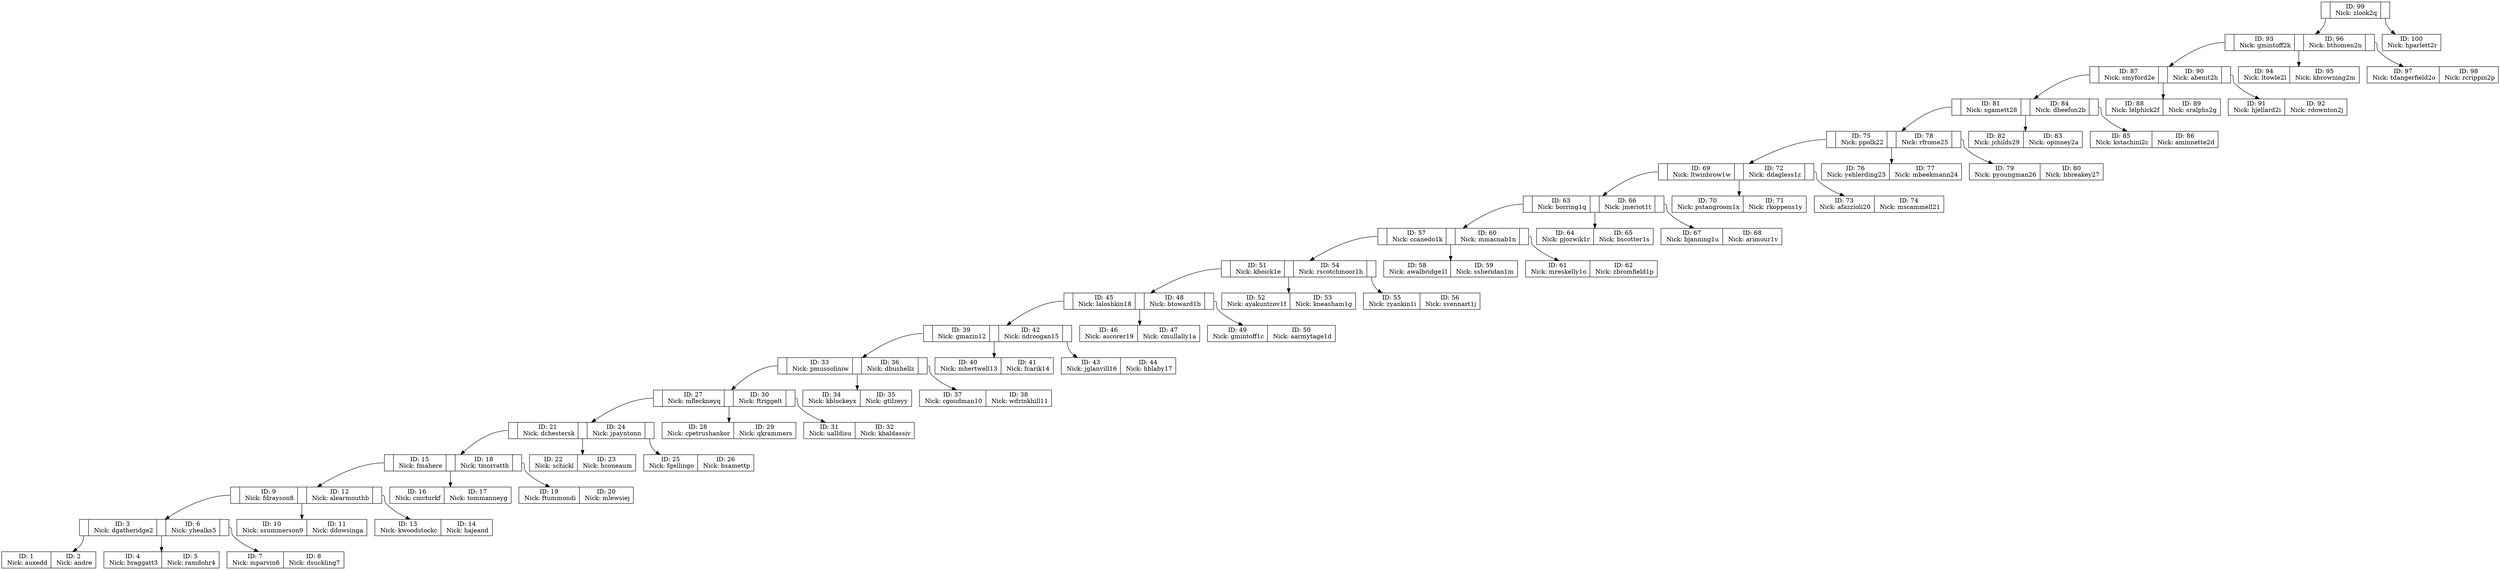 digraph G {
node[shape=record]
		//Agregar Nodos Rama
R0x121a0af20[label="<C1>|ID: 99\n Nick: zlook2q|<C2>"];
R0x121a0aea0[label="<C1>|ID: 93\n Nick: gmintoff2k|<C2>|ID: 96\n Nick: bthomen2n|<C3>"];
R0x121a0a760[label="<C1>|ID: 87\n Nick: smyford2e|<C2>|ID: 90\n Nick: abenit2h|<C3>"];
R0x121a099a0[label="<C1>|ID: 81\n Nick: sgamett28|<C2>|ID: 84\n Nick: dbeefon2b|<C3>"];
R0x121a09260[label="<C1>|ID: 75\n Nick: ppolk22|<C2>|ID: 78\n Nick: rfrome25|<C3>"];
R0x121a07fc0[label="<C1>|ID: 69\n Nick: ltwinbrow1w|<C2>|ID: 72\n Nick: ddagless1z|<C3>"];
R0x121a079c0[label="<C1>|ID: 63\n Nick: borring1q|<C2>|ID: 66\n Nick: jmeriot1t|<C3>"];
R0x121a06c10[label="<C1>|ID: 57\n Nick: ccanedo1k|<C2>|ID: 60\n Nick: mmacnab1n|<C3>"];
R0x121a063c0[label="<C1>|ID: 51\n Nick: kboick1e|<C2>|ID: 54\n Nick: rscotchmoor1h|<C3>"];
R0x121a059f0[label="<C1>|ID: 45\n Nick: laloshkin18|<C2>|ID: 48\n Nick: btoward1b|<C3>"];
R0x121a04e00[label="<C1>|ID: 39\n Nick: gmazin12|<C2>|ID: 42\n Nick: ndroogan15|<C3>"];
R0x121a044a0[label="<C1>|ID: 33\n Nick: pmussoliniw|<C2>|ID: 36\n Nick: dbushellz|<C3>"];
R0x121945650[label="<C1>|ID: 27\n Nick: mfleckneyq|<C2>|ID: 30\n Nick: ftriggelt|<C3>"];
R0x121945070[label="<C1>|ID: 21\n Nick: dchestersk|<C2>|ID: 24\n Nick: jpayntonn|<C3>"];
R0x121943e40[label="<C1>|ID: 15\n Nick: fmahere|<C2>|ID: 18\n Nick: tmorratth|<C3>"];
R0x1219436a0[label="<C1>|ID: 9\n Nick: fdrayson8|<C2>|ID: 12\n Nick: alearmouthb|<C3>"];
R0x121942380[label="<C1>|ID: 3\n Nick: dgatheridge2|<C2>|ID: 6\n Nick: yhealks5|<C3>"];
R0x121942230[label="ID: 1\n Nick: auxedd|ID: 2\n Nick: andre"];
R0x121942bb0[label="ID: 4\n Nick: braggatt3|ID: 5\n Nick: ramdohr4"];
R0x121943060[label="ID: 7\n Nick: mparvin6|ID: 8\n Nick: dsuckling7"];
R0x121942440[label="ID: 10\n Nick: ssummerson9|ID: 11\n Nick: ddowsinga"];
R0x1219435e0[label="ID: 13\n Nick: kwoodstockc|ID: 14\n Nick: hajeand"];
R0x121943b30[label="ID: 16\n Nick: cmcturkf|ID: 17\n Nick: tommanneyg"];
R0x121943d80[label="ID: 19\n Nick: ftummondi|ID: 20\n Nick: mlewsiej"];
R0x1219443f0[label="ID: 22\n Nick: schickl|ID: 23\n Nick: hconeaum"];
R0x121944fb0[label="ID: 25\n Nick: fgellingo|ID: 26\n Nick: bsamettp"];
R0x121944a00[label="ID: 28\n Nick: cpetrushankor|ID: 29\n Nick: qkrammers"];
R0x121945590[label="ID: 31\n Nick: ualldisu|ID: 32\n Nick: kbaldassiv"];
R0x121945af0[label="ID: 34\n Nick: kblockeyx|ID: 35\n Nick: gtilzeyy"];
R0x121a04110[label="ID: 37\n Nick: cgoudman10|ID: 38\n Nick: wdrinkhill11"];
R0x121a049c0[label="ID: 40\n Nick: mhertwell13|ID: 41\n Nick: fcarik14"];
R0x121a04d40[label="ID: 43\n Nick: jglanvill16|ID: 44\n Nick: hblaby17"];
R0x121a05050[label="ID: 46\n Nick: ascorer19|ID: 47\n Nick: cmullally1a"];
R0x121a057c0[label="ID: 49\n Nick: gmintoff1c|ID: 50\n Nick: aarmytage1d"];
R0x121a05f00[label="ID: 52\n Nick: ayakuntzov1f|ID: 53\n Nick: kneasham1g"];
R0x121a06300[label="ID: 55\n Nick: zyankin1i|ID: 56\n Nick: svennart1j"];
R0x121a06610[label="ID: 58\n Nick: awalbridge1l|ID: 59\n Nick: ssheridan1m"];
R0x121a06b50[label="ID: 61\n Nick: mreskelly1o|ID: 62\n Nick: zbromfield1p"];
R0x121a07310[label="ID: 64\n Nick: pjozwik1r|ID: 65\n Nick: bscotter1s"];
R0x121a07900[label="ID: 67\n Nick: bjanning1u|ID: 68\n Nick: arimour1v"];
R0x121a07db0[label="ID: 70\n Nick: pstangroom1x|ID: 71\n Nick: rkoppens1y"];
R0x121a07f00[label="ID: 73\n Nick: afazzioli20|ID: 74\n Nick: mscammell21"];
R0x121a08de0[label="ID: 76\n Nick: yehlerding23|ID: 77\n Nick: mbeekmann24"];
R0x121a091a0[label="ID: 79\n Nick: pyoungman26|ID: 80\n Nick: bbreakey27"];
R0x121a093f0[label="ID: 82\n Nick: jchilds29|ID: 83\n Nick: opinney2a"];
R0x121a098e0[label="ID: 85\n Nick: kstachini2c|ID: 86\n Nick: aminnette2d"];
R0x121a0a2e0[label="ID: 88\n Nick: lelphick2f|ID: 89\n Nick: sralphs2g"];
R0x121a0a6a0[label="ID: 91\n Nick: hjellard2i|ID: 92\n Nick: rdownton2j"];
R0x121a0a8f0[label="ID: 94\n Nick: ltowle2l|ID: 95\n Nick: kbrowning2m"];
R0x121a0ade0[label="ID: 97\n Nick: tdangerfield2o|ID: 98\n Nick: rcrippin2p"];
R0x121a0ac70[label="ID: 100\n Nick: hparlett2r"];
		//Agregar conexiones
R0x121a0af20:C1->R0x121a0aea0;
R0x121a0aea0:C1->R0x121a0a760;
R0x121a0a760:C1->R0x121a099a0;
R0x121a099a0:C1->R0x121a09260;
R0x121a09260:C1->R0x121a07fc0;
R0x121a07fc0:C1->R0x121a079c0;
R0x121a079c0:C1->R0x121a06c10;
R0x121a06c10:C1->R0x121a063c0;
R0x121a063c0:C1->R0x121a059f0;
R0x121a059f0:C1->R0x121a04e00;
R0x121a04e00:C1->R0x121a044a0;
R0x121a044a0:C1->R0x121945650;
R0x121945650:C1->R0x121945070;
R0x121945070:C1->R0x121943e40;
R0x121943e40:C1->R0x1219436a0;
R0x1219436a0:C1->R0x121942380;
R0x121942380:C1->R0x121942230;
R0x121942380:C2->R0x121942bb0;
R0x121942380:C3->R0x121943060;
R0x1219436a0:C2->R0x121942440;
R0x1219436a0:C3->R0x1219435e0;
R0x121943e40:C2->R0x121943b30;
R0x121943e40:C3->R0x121943d80;
R0x121945070:C2->R0x1219443f0;
R0x121945070:C3->R0x121944fb0;
R0x121945650:C2->R0x121944a00;
R0x121945650:C3->R0x121945590;
R0x121a044a0:C2->R0x121945af0;
R0x121a044a0:C3->R0x121a04110;
R0x121a04e00:C2->R0x121a049c0;
R0x121a04e00:C3->R0x121a04d40;
R0x121a059f0:C2->R0x121a05050;
R0x121a059f0:C3->R0x121a057c0;
R0x121a063c0:C2->R0x121a05f00;
R0x121a063c0:C3->R0x121a06300;
R0x121a06c10:C2->R0x121a06610;
R0x121a06c10:C3->R0x121a06b50;
R0x121a079c0:C2->R0x121a07310;
R0x121a079c0:C3->R0x121a07900;
R0x121a07fc0:C2->R0x121a07db0;
R0x121a07fc0:C3->R0x121a07f00;
R0x121a09260:C2->R0x121a08de0;
R0x121a09260:C3->R0x121a091a0;
R0x121a099a0:C2->R0x121a093f0;
R0x121a099a0:C3->R0x121a098e0;
R0x121a0a760:C2->R0x121a0a2e0;
R0x121a0a760:C3->R0x121a0a6a0;
R0x121a0aea0:C2->R0x121a0a8f0;
R0x121a0aea0:C3->R0x121a0ade0;
R0x121a0af20:C2->R0x121a0ac70;
}